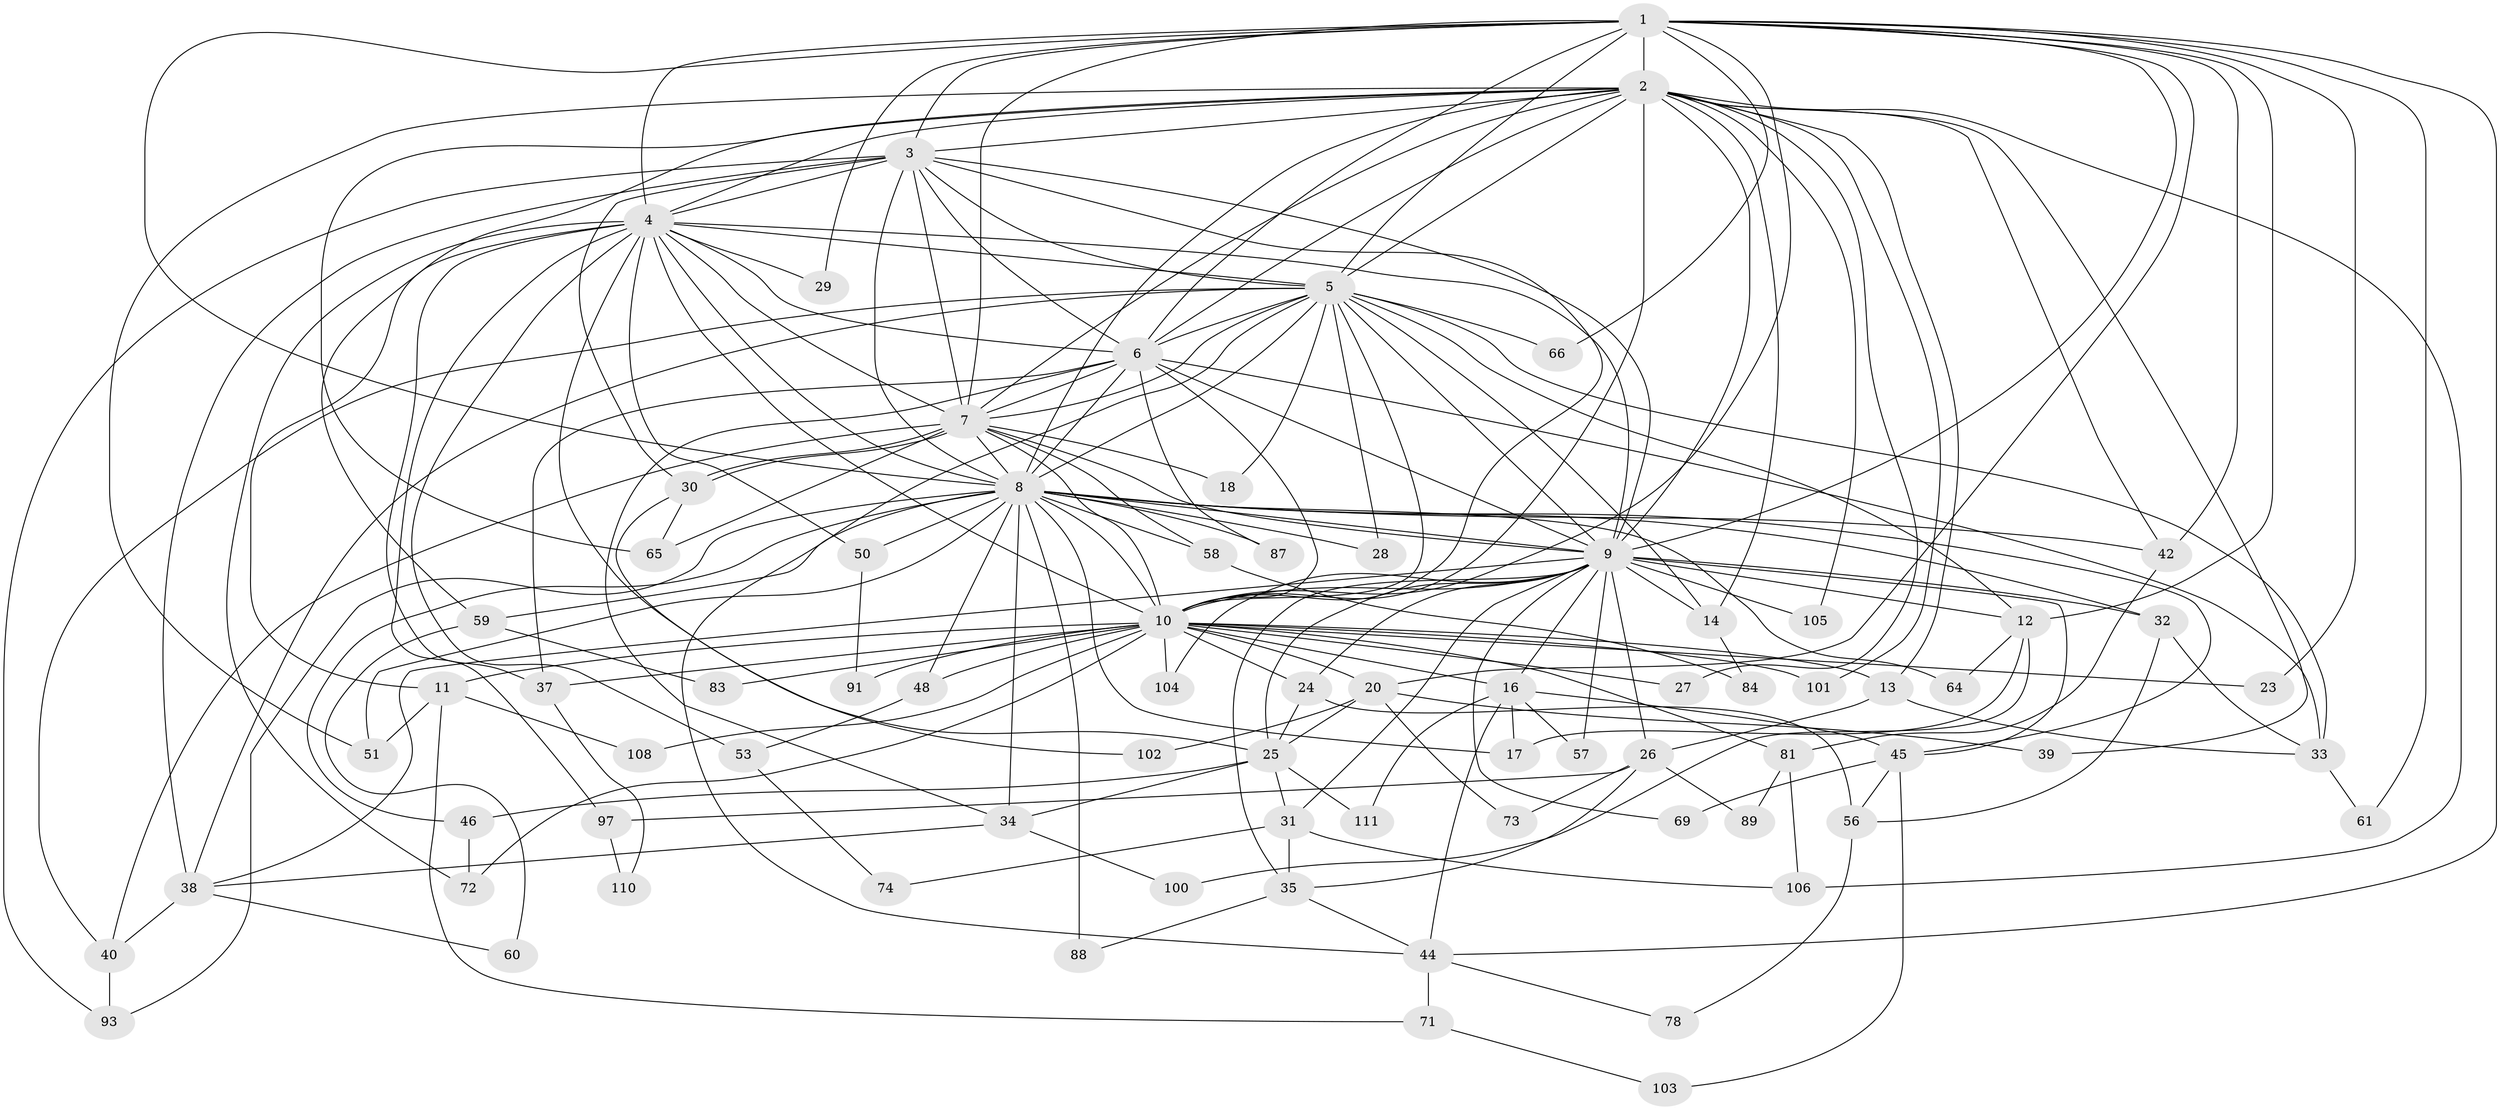 // original degree distribution, {19: 0.018018018018018018, 18: 0.02702702702702703, 13: 0.018018018018018018, 23: 0.009009009009009009, 21: 0.009009009009009009, 26: 0.009009009009009009, 5: 0.05405405405405406, 6: 0.036036036036036036, 4: 0.0990990990990991, 7: 0.036036036036036036, 3: 0.1981981981981982, 2: 0.4774774774774775, 8: 0.009009009009009009}
// Generated by graph-tools (version 1.1) at 2025/41/03/06/25 10:41:37]
// undirected, 77 vertices, 203 edges
graph export_dot {
graph [start="1"]
  node [color=gray90,style=filled];
  1 [super="+22"];
  2 [super="+21"];
  3 [super="+49"];
  4 [super="+76"];
  5 [super="+96"];
  6 [super="+75"];
  7 [super="+98"];
  8 [super="+19"];
  9 [super="+15"];
  10 [super="+79"];
  11;
  12 [super="+86"];
  13 [super="+41"];
  14;
  16;
  17 [super="+82"];
  18;
  20 [super="+85"];
  23;
  24;
  25 [super="+68"];
  26 [super="+92"];
  27;
  28;
  29;
  30 [super="+36"];
  31 [super="+47"];
  32;
  33 [super="+67"];
  34 [super="+43"];
  35 [super="+62"];
  37 [super="+94"];
  38 [super="+90"];
  39;
  40 [super="+55"];
  42 [super="+80"];
  44 [super="+70"];
  45 [super="+54"];
  46;
  48;
  50;
  51 [super="+52"];
  53;
  56 [super="+63"];
  57;
  58;
  59;
  60;
  61;
  64;
  65 [super="+77"];
  66;
  69;
  71;
  72 [super="+99"];
  73;
  74;
  78;
  81 [super="+109"];
  83;
  84;
  87;
  88 [super="+107"];
  89;
  91;
  93 [super="+95"];
  97;
  100;
  101;
  102;
  103;
  104;
  105;
  106;
  108;
  110;
  111;
  1 -- 2;
  1 -- 3;
  1 -- 4;
  1 -- 5;
  1 -- 6;
  1 -- 7 [weight=3];
  1 -- 8;
  1 -- 9;
  1 -- 10;
  1 -- 20;
  1 -- 23;
  1 -- 29;
  1 -- 61;
  1 -- 66;
  1 -- 42;
  1 -- 44;
  1 -- 12;
  2 -- 3;
  2 -- 4;
  2 -- 5;
  2 -- 6;
  2 -- 7;
  2 -- 8 [weight=2];
  2 -- 9 [weight=2];
  2 -- 10;
  2 -- 13;
  2 -- 39;
  2 -- 42;
  2 -- 51;
  2 -- 101;
  2 -- 27;
  2 -- 105;
  2 -- 106;
  2 -- 59;
  2 -- 14;
  2 -- 65;
  3 -- 4 [weight=2];
  3 -- 5;
  3 -- 6;
  3 -- 7;
  3 -- 8;
  3 -- 9;
  3 -- 10;
  3 -- 93;
  3 -- 38;
  3 -- 30;
  4 -- 5;
  4 -- 6;
  4 -- 7;
  4 -- 8;
  4 -- 9;
  4 -- 10;
  4 -- 11;
  4 -- 29;
  4 -- 37;
  4 -- 50;
  4 -- 53;
  4 -- 97;
  4 -- 72;
  4 -- 25;
  5 -- 6;
  5 -- 7;
  5 -- 8;
  5 -- 9;
  5 -- 10 [weight=2];
  5 -- 12;
  5 -- 14;
  5 -- 18;
  5 -- 28;
  5 -- 40;
  5 -- 44;
  5 -- 66;
  5 -- 38;
  5 -- 33;
  6 -- 7;
  6 -- 8 [weight=2];
  6 -- 9;
  6 -- 10;
  6 -- 33;
  6 -- 34;
  6 -- 37;
  6 -- 87;
  7 -- 8;
  7 -- 9;
  7 -- 10;
  7 -- 18;
  7 -- 30 [weight=2];
  7 -- 30;
  7 -- 58;
  7 -- 65;
  7 -- 40;
  8 -- 9;
  8 -- 10;
  8 -- 28;
  8 -- 32;
  8 -- 34;
  8 -- 42;
  8 -- 46;
  8 -- 48;
  8 -- 59;
  8 -- 88 [weight=2];
  8 -- 51;
  8 -- 17;
  8 -- 64;
  8 -- 50;
  8 -- 87;
  8 -- 58;
  8 -- 93;
  8 -- 45;
  9 -- 10;
  9 -- 12;
  9 -- 14;
  9 -- 16;
  9 -- 24;
  9 -- 26 [weight=2];
  9 -- 31;
  9 -- 32;
  9 -- 38;
  9 -- 45;
  9 -- 57;
  9 -- 105;
  9 -- 35;
  9 -- 69;
  9 -- 104;
  9 -- 25;
  10 -- 11;
  10 -- 13;
  10 -- 16;
  10 -- 20;
  10 -- 23;
  10 -- 24;
  10 -- 27;
  10 -- 48;
  10 -- 72;
  10 -- 81;
  10 -- 83;
  10 -- 91;
  10 -- 101;
  10 -- 104;
  10 -- 108;
  10 -- 37;
  11 -- 51;
  11 -- 71;
  11 -- 108;
  12 -- 17;
  12 -- 64;
  12 -- 100;
  13 -- 26;
  13 -- 33;
  14 -- 84;
  16 -- 17;
  16 -- 44;
  16 -- 45;
  16 -- 57;
  16 -- 111;
  20 -- 39;
  20 -- 73;
  20 -- 25;
  20 -- 102;
  24 -- 25;
  24 -- 56;
  25 -- 31;
  25 -- 46;
  25 -- 111;
  25 -- 34;
  26 -- 35;
  26 -- 73;
  26 -- 89;
  26 -- 97;
  30 -- 65;
  30 -- 102;
  31 -- 106;
  31 -- 74;
  31 -- 35;
  32 -- 33;
  32 -- 56;
  33 -- 61;
  34 -- 38;
  34 -- 100;
  35 -- 88;
  35 -- 44;
  37 -- 110;
  38 -- 40;
  38 -- 60;
  40 -- 93;
  42 -- 81;
  44 -- 78;
  44 -- 71;
  45 -- 56;
  45 -- 69;
  45 -- 103;
  46 -- 72;
  48 -- 53;
  50 -- 91;
  53 -- 74;
  56 -- 78;
  58 -- 84;
  59 -- 60;
  59 -- 83;
  71 -- 103;
  81 -- 89;
  81 -- 106;
  97 -- 110;
}
